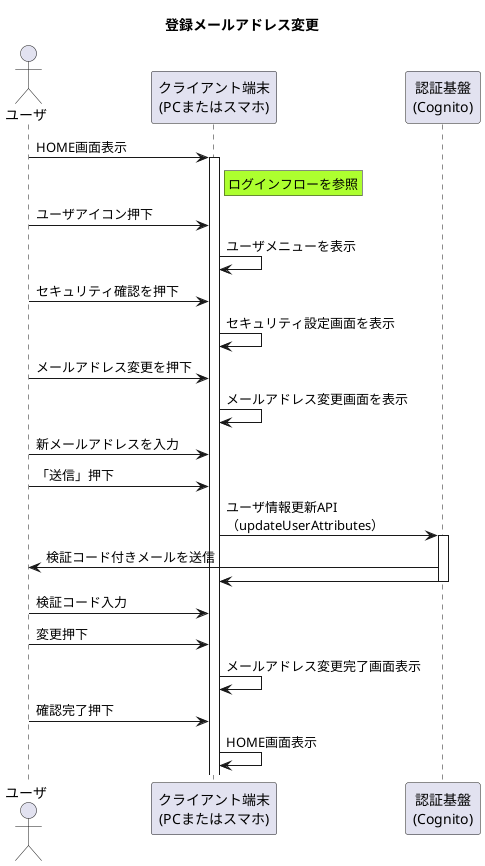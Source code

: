 @startuml  登録メールアドレス変更
title 登録メールアドレス変更

' アクター定義
actor "ユーザ" as user
participant "クライアント端末\n(PCまたはスマホ)" as device
participant "認証基盤\n(Cognito)" as cognito

user -> device ++: HOME画面表示
rnote right of device #GreenYellow
    ログインフローを参照
end note
user -> device : ユーザアイコン押下
device -> device : ユーザメニューを表示
user -> device : セキュリティ確認を押下
device -> device : セキュリティ設定画面を表示
user -> device : メールアドレス変更を押下
device -> device : メールアドレス変更画面を表示 
user -> device : 新メールアドレスを入力
user -> device : 「送信」押下
device -> cognito ++ : ユーザ情報更新API\n（updateUserAttributes）
cognito -> user : 検証コード付きメールを送信
device <- cognito --
user -> device : 検証コード入力
user -> device : 変更押下
device -> device : メールアドレス変更完了画面表示
user -> device : 確認完了押下
device -> device : HOME画面表示